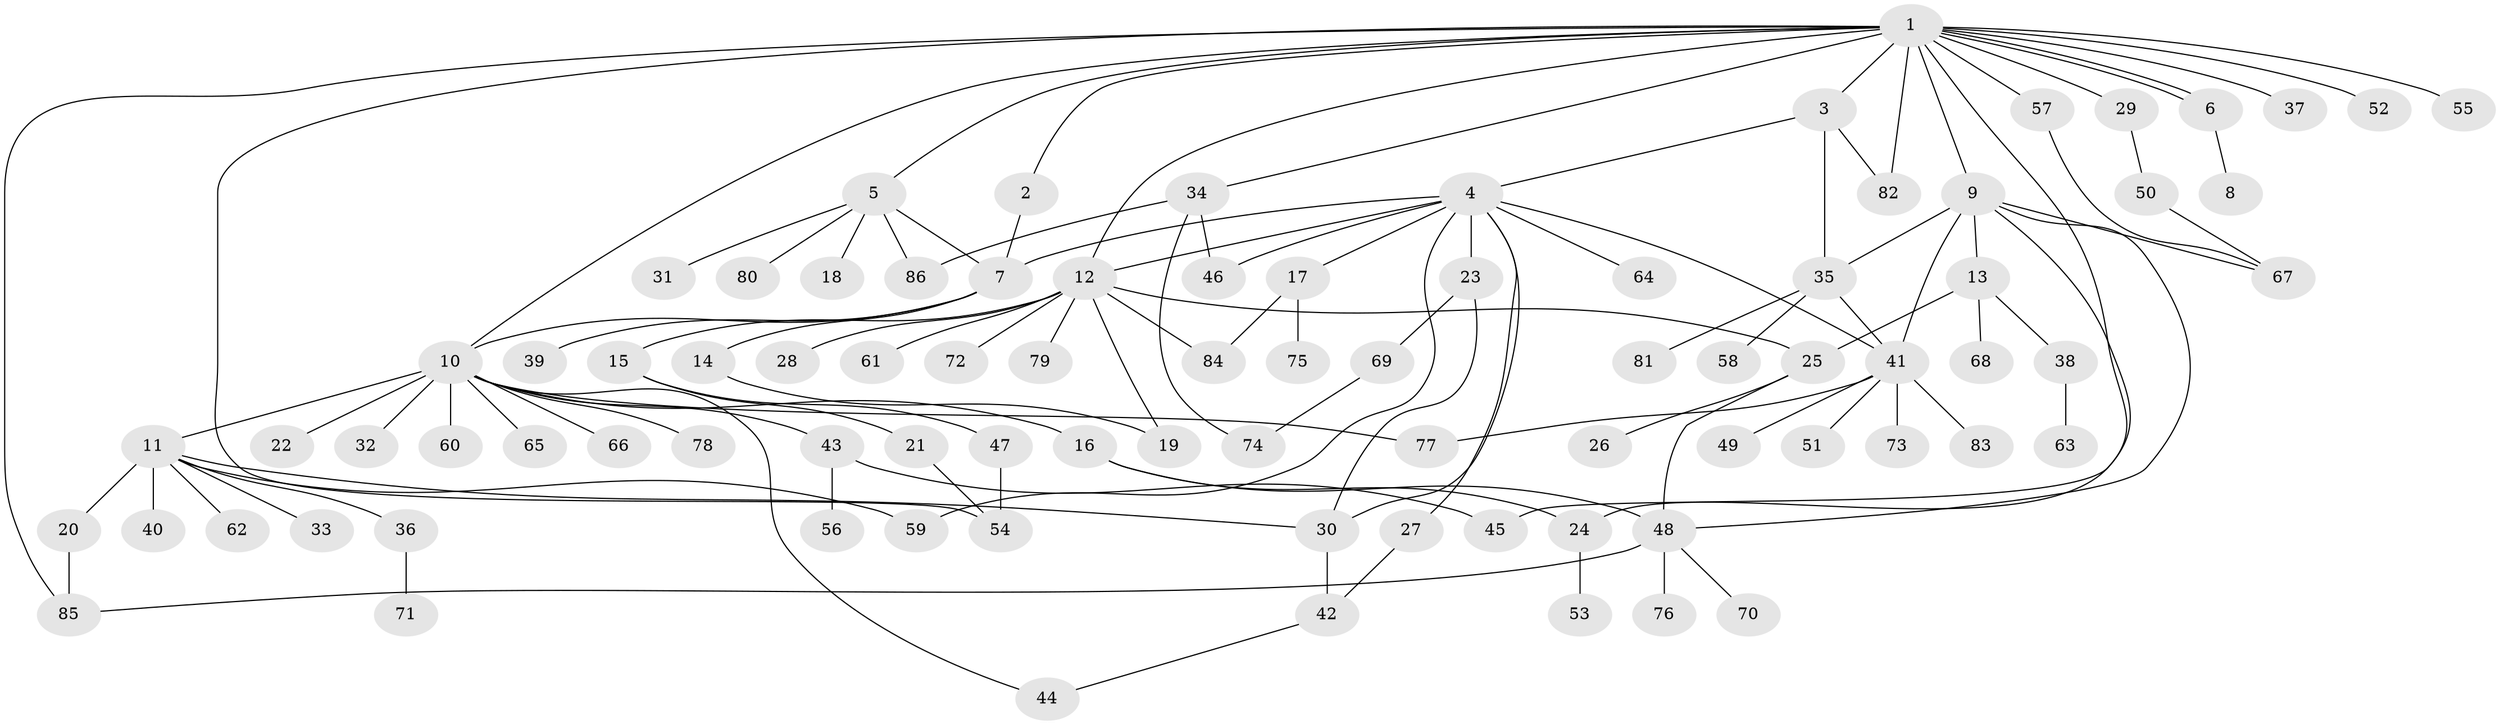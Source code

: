 // coarse degree distribution, {14: 0.038461538461538464, 3: 0.3076923076923077, 10: 0.038461538461538464, 1: 0.11538461538461539, 5: 0.07692307692307693, 7: 0.038461538461538464, 4: 0.07692307692307693, 6: 0.038461538461538464, 2: 0.2692307692307692}
// Generated by graph-tools (version 1.1) at 2025/50/03/04/25 22:50:21]
// undirected, 86 vertices, 116 edges
graph export_dot {
  node [color=gray90,style=filled];
  1;
  2;
  3;
  4;
  5;
  6;
  7;
  8;
  9;
  10;
  11;
  12;
  13;
  14;
  15;
  16;
  17;
  18;
  19;
  20;
  21;
  22;
  23;
  24;
  25;
  26;
  27;
  28;
  29;
  30;
  31;
  32;
  33;
  34;
  35;
  36;
  37;
  38;
  39;
  40;
  41;
  42;
  43;
  44;
  45;
  46;
  47;
  48;
  49;
  50;
  51;
  52;
  53;
  54;
  55;
  56;
  57;
  58;
  59;
  60;
  61;
  62;
  63;
  64;
  65;
  66;
  67;
  68;
  69;
  70;
  71;
  72;
  73;
  74;
  75;
  76;
  77;
  78;
  79;
  80;
  81;
  82;
  83;
  84;
  85;
  86;
  1 -- 2;
  1 -- 3;
  1 -- 5;
  1 -- 6;
  1 -- 6;
  1 -- 9;
  1 -- 10;
  1 -- 12;
  1 -- 29;
  1 -- 34;
  1 -- 37;
  1 -- 45;
  1 -- 52;
  1 -- 54;
  1 -- 55;
  1 -- 57;
  1 -- 82;
  1 -- 85;
  2 -- 7;
  3 -- 4;
  3 -- 35;
  3 -- 82;
  4 -- 7;
  4 -- 12;
  4 -- 17;
  4 -- 23;
  4 -- 27;
  4 -- 30;
  4 -- 41;
  4 -- 46;
  4 -- 59;
  4 -- 64;
  5 -- 7;
  5 -- 18;
  5 -- 31;
  5 -- 80;
  5 -- 86;
  6 -- 8;
  7 -- 10;
  7 -- 14;
  7 -- 39;
  9 -- 13;
  9 -- 24;
  9 -- 35;
  9 -- 41;
  9 -- 48;
  9 -- 67;
  10 -- 11;
  10 -- 16;
  10 -- 22;
  10 -- 32;
  10 -- 43;
  10 -- 44;
  10 -- 60;
  10 -- 65;
  10 -- 66;
  10 -- 77;
  10 -- 78;
  11 -- 20;
  11 -- 30;
  11 -- 33;
  11 -- 36;
  11 -- 40;
  11 -- 59;
  11 -- 62;
  12 -- 15;
  12 -- 19;
  12 -- 25;
  12 -- 28;
  12 -- 61;
  12 -- 72;
  12 -- 79;
  12 -- 84;
  13 -- 25;
  13 -- 38;
  13 -- 68;
  14 -- 19;
  15 -- 21;
  15 -- 47;
  16 -- 24;
  16 -- 48;
  17 -- 75;
  17 -- 84;
  20 -- 85;
  21 -- 54;
  23 -- 30;
  23 -- 69;
  24 -- 53;
  25 -- 26;
  25 -- 48;
  27 -- 42;
  29 -- 50;
  30 -- 42;
  34 -- 46;
  34 -- 74;
  34 -- 86;
  35 -- 41;
  35 -- 58;
  35 -- 81;
  36 -- 71;
  38 -- 63;
  41 -- 49;
  41 -- 51;
  41 -- 73;
  41 -- 77;
  41 -- 83;
  42 -- 44;
  43 -- 45;
  43 -- 56;
  47 -- 54;
  48 -- 70;
  48 -- 76;
  48 -- 85;
  50 -- 67;
  57 -- 67;
  69 -- 74;
}
